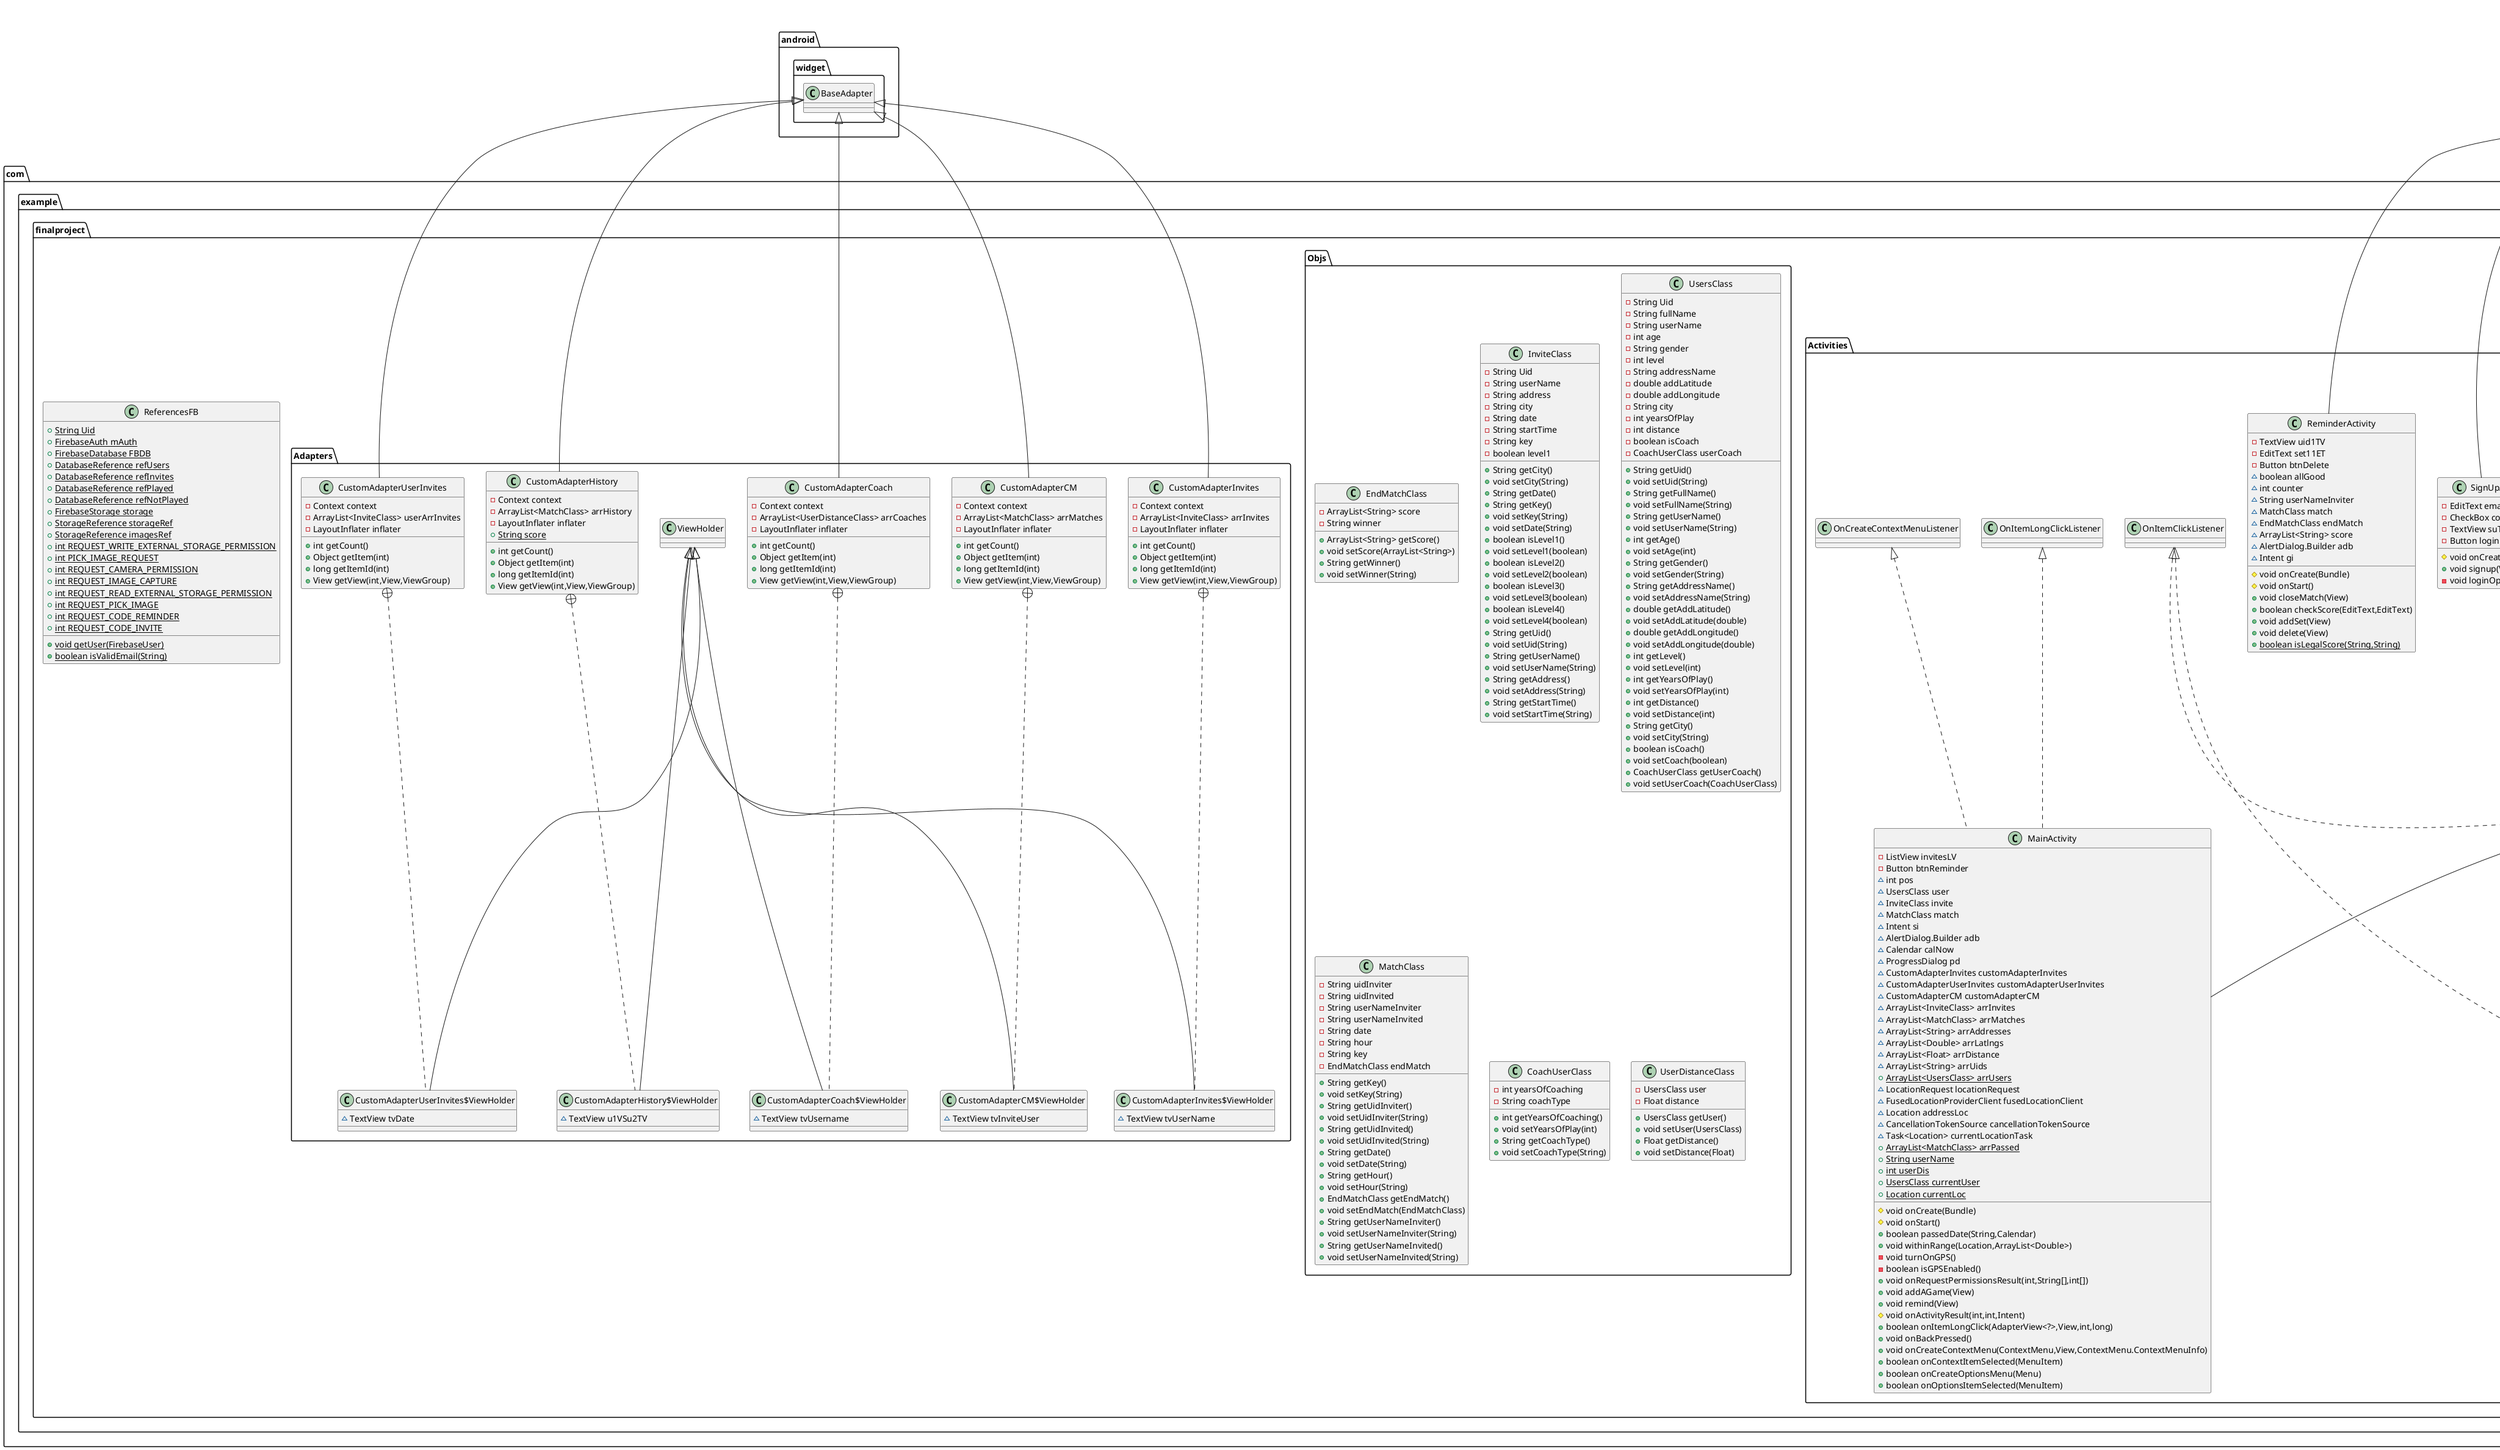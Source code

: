 @startuml
class com.example.finalproject.Objs.EndMatchClass {
- ArrayList<String> score
- String winner
+ ArrayList<String> getScore()
+ void setScore(ArrayList<String>)
+ String getWinner()
+ void setWinner(String)
}


class com.example.finalproject.Activities.ReminderActivity {
- TextView uid1TV
- EditText set11ET
- Button btnDelete
~ boolean allGood
~ int counter
~ String userNameInviter
~ MatchClass match
~ EndMatchClass endMatch
~ ArrayList<String> score
~ AlertDialog.Builder adb
~ Intent gi
# void onCreate(Bundle)
# void onStart()
+ void closeMatch(View)
+ boolean checkScore(EditText,EditText)
+ void addSet(View)
+ void delete(View)
+ {static} boolean isLegalScore(String,String)
}


class com.example.finalproject.Adapters.CustomAdapterUserInvites {
- Context context
- ArrayList<InviteClass> userArrInvites
- LayoutInflater inflater
+ int getCount()
+ Object getItem(int)
+ long getItemId(int)
+ View getView(int,View,ViewGroup)
}


class com.example.finalproject.Adapters.CustomAdapterUserInvites$ViewHolder {
~ TextView tvDate
}

class com.example.finalproject.Activities.RegisterActivity {
- EditText fullNameET
- Switch genderSW
- ImageButton pfpIB
- Button nextBTN
- RadioButton begRB
~ int distance
~ double longitude
~ String fullName
~ UsersClass user
~ CoachUserClass coachUser
~ InviteClass ic
~ LatLng latlng
~ Intent si
~ AlertDialog.Builder adb
~ ProgressDialog pd
+ {static} StorageReference imageRef
# void onCreate(Bundle)
# void onStart()
+ void next(View)
- LatLng getLocationFromAddress(Context,String)
+ void pfp(View)
# void onActivityResult(int,int,Intent)
- void getAddressWithoutCountry(Place)
+ void onRequestPermissionsResult(int,String[],int[])
+ void showPhoto()
+ boolean onCreateOptionsMenu(Menu)
+ boolean onOptionsItemSelected(MenuItem)
}


class com.example.finalproject.Objs.InviteClass {
- String Uid
- String userName
- String address
- String city
- String date
- String startTime
- String key
- boolean level1
+ String getCity()
+ void setCity(String)
+ String getDate()
+ String getKey()
+ void setKey(String)
+ void setDate(String)
+ boolean isLevel1()
+ void setLevel1(boolean)
+ boolean isLevel2()
+ void setLevel2(boolean)
+ boolean isLevel3()
+ void setLevel3(boolean)
+ boolean isLevel4()
+ void setLevel4(boolean)
+ String getUid()
+ void setUid(String)
+ String getUserName()
+ void setUserName(String)
+ String getAddress()
+ void setAddress(String)
+ String getStartTime()
+ void setStartTime(String)
}


class com.example.finalproject.Objs.UsersClass {
- String Uid
- String fullName
- String userName
- int age
- String gender
- int level
- String addressName
- double addLatitude
- double addLongitude
- String city
- int yearsOfPlay
- int distance
- boolean isCoach
- CoachUserClass userCoach
+ String getUid()
+ void setUid(String)
+ String getFullName()
+ void setFullName(String)
+ String getUserName()
+ void setUserName(String)
+ int getAge()
+ void setAge(int)
+ String getGender()
+ void setGender(String)
+ String getAddressName()
+ void setAddressName(String)
+ double getAddLatitude()
+ void setAddLatitude(double)
+ double getAddLongitude()
+ void setAddLongitude(double)
+ int getLevel()
+ void setLevel(int)
+ int getYearsOfPlay()
+ void setYearsOfPlay(int)
+ int getDistance()
+ void setDistance(int)
+ String getCity()
+ void setCity(String)
+ boolean isCoach()
+ void setCoach(boolean)
+ CoachUserClass getUserCoach()
+ void setUserCoach(CoachUserClass)
}


class com.example.finalproject.Adapters.CustomAdapterCoach {
- Context context
- ArrayList<UserDistanceClass> arrCoaches
- LayoutInflater inflater
+ int getCount()
+ Object getItem(int)
+ long getItemId(int)
+ View getView(int,View,ViewGroup)
}


class com.example.finalproject.Adapters.CustomAdapterCoach$ViewHolder {
~ TextView tvUsername
}

class com.example.finalproject.Objs.MatchClass {
- String uidInviter
- String uidInvited
- String userNameInviter
- String userNameInvited
- String date
- String hour
- String key
- EndMatchClass endMatch
+ String getKey()
+ void setKey(String)
+ String getUidInviter()
+ void setUidInviter(String)
+ String getUidInvited()
+ void setUidInvited(String)
+ String getDate()
+ void setDate(String)
+ String getHour()
+ void setHour(String)
+ EndMatchClass getEndMatch()
+ void setEndMatch(EndMatchClass)
+ String getUserNameInviter()
+ void setUserNameInviter(String)
+ String getUserNameInvited()
+ void setUserNameInvited(String)
}


class com.example.finalproject.Objs.CoachUserClass {
- int yearsOfCoaching
- String coachType
+ int getYearsOfCoaching()
+ void setYearsOfPlay(int)
+ String getCoachType()
+ void setCoachType(String)
}


class com.example.finalproject.Adapters.CustomAdapterInvites {
- Context context
- ArrayList<InviteClass> arrInvites
- LayoutInflater inflater
+ int getCount()
+ Object getItem(int)
+ long getItemId(int)
+ View getView(int,View,ViewGroup)
}


class com.example.finalproject.Adapters.CustomAdapterInvites$ViewHolder {
~ TextView tvUserName
}

class com.example.finalproject.Activities.ProfileActivity {
- TextView fullNameTV
- ListView historyMatchesLV
- ImageView pfpIV
- LinearLayout coachLayout
- Button editBTN
~ MatchClass history
~ Intent gi
~ ArrayList<MatchClass> arrHistory
~ CustomAdapterHistory historyCA
~ AlertDialog.Builder adb
~ ProgressDialog pd
~ StorageReference imageRef
# void onCreate(Bundle)
# void onStart()
+ void edit(View)
+ void editCoach(View)
+ void showPhoto()
+ void onItemClick(AdapterView<?>,View,int,long)
+ void userProfile(String)
+ void history(String)
+ boolean onCreateOptionsMenu(Menu)
+ boolean onOptionsItemSelected(MenuItem)
}


class com.example.finalproject.Activities.LoginActivity {
- EditText emailET
- CheckBox conCB
- TextView regTV
- Button loginBTN
~ UsersClass user
~ Intent si
# void onCreate(Bundle)
+ void login(View)
- void signUpOption()
}


class com.example.finalproject.Activities.MainActivity {
- ListView invitesLV
- Button btnReminder
~ int pos
~ UsersClass user
~ InviteClass invite
~ MatchClass match
~ Intent si
~ AlertDialog.Builder adb
~ Calendar calNow
~ ProgressDialog pd
~ CustomAdapterInvites customAdapterInvites
~ CustomAdapterUserInvites customAdapterUserInvites
~ CustomAdapterCM customAdapterCM
~ ArrayList<InviteClass> arrInvites
~ ArrayList<MatchClass> arrMatches
~ ArrayList<String> arrAddresses
~ ArrayList<Double> arrLatlngs
~ ArrayList<Float> arrDistance
~ ArrayList<String> arrUids
+ {static} ArrayList<UsersClass> arrUsers
~ LocationRequest locationRequest
~ FusedLocationProviderClient fusedLocationClient
~ Location addressLoc
~ CancellationTokenSource cancellationTokenSource
~ Task<Location> currentLocationTask
+ {static} ArrayList<MatchClass> arrPassed
+ {static} String userName
+ {static} int userDis
+ {static} UsersClass currentUser
+ {static} Location currentLoc
# void onCreate(Bundle)
# void onStart()
+ boolean passedDate(String,Calendar)
+ void withinRange(Location,ArrayList<Double>)
- void turnOnGPS()
- boolean isGPSEnabled()
+ void onRequestPermissionsResult(int,String[],int[])
+ void addAGame(View)
+ void remind(View)
# void onActivityResult(int,int,Intent)
+ boolean onItemLongClick(AdapterView<?>,View,int,long)
+ void onBackPressed()
+ void onCreateContextMenu(ContextMenu,View,ContextMenu.ContextMenuInfo)
+ boolean onContextItemSelected(MenuItem)
+ boolean onCreateOptionsMenu(Menu)
+ boolean onOptionsItemSelected(MenuItem)
}


class com.example.finalproject.Activities.OpeningActivity {
- Button loginBTN
# void onCreate(Bundle)
# void onStart()
+ void signUp(View)
+ void login(View)
}


class com.example.finalproject.Adapters.CustomAdapterCM {
- Context context
- ArrayList<MatchClass> arrMatches
- LayoutInflater inflater
+ int getCount()
+ Object getItem(int)
+ long getItemId(int)
+ View getView(int,View,ViewGroup)
}


class com.example.finalproject.Adapters.CustomAdapterCM$ViewHolder {
~ TextView tvInviteUser
}

class com.example.finalproject.Adapters.CustomAdapterHistory {
- Context context
- ArrayList<MatchClass> arrHistory
- LayoutInflater inflater
+ {static} String score
+ int getCount()
+ Object getItem(int)
+ long getItemId(int)
+ View getView(int,View,ViewGroup)
}


class com.example.finalproject.Adapters.CustomAdapterHistory$ViewHolder {
~ TextView u1VSu2TV
}

class com.example.finalproject.ReferencesFB {
+ {static} String Uid
+ {static} FirebaseAuth mAuth
+ {static} FirebaseDatabase FBDB
+ {static} DatabaseReference refUsers
+ {static} DatabaseReference refInvites
+ {static} DatabaseReference refPlayed
+ {static} DatabaseReference refNotPlayed
+ {static} FirebaseStorage storage
+ {static} StorageReference storageRef
+ {static} StorageReference imagesRef
+ {static} int REQUEST_WRITE_EXTERNAL_STORAGE_PERMISSION
+ {static} int PICK_IMAGE_REQUEST
+ {static} int REQUEST_CAMERA_PERMISSION
+ {static} int REQUEST_IMAGE_CAPTURE
+ {static} int REQUEST_READ_EXTERNAL_STORAGE_PERMISSION
+ {static} int REQUEST_PICK_IMAGE
+ {static} int REQUEST_CODE_REMINDER
+ {static} int REQUEST_CODE_INVITE
+ {static} void getUser(FirebaseUser)
+ {static} boolean isValidEmail(String)
}


class com.example.finalproject.Activities.InvitationActivity {
- RadioButton RB1
- Button startBTN
- TextView clearTV
~ int year
~ boolean level1
~ boolean dateChoose
~ String timeFormatStart
~ InviteClass ic
~ Calendar calNow
~ Intent gi
~ TimePickerDialog.OnTimeSetListener onTimeSetListener
# void onCreate(Bundle)
# void onStart()
- void showDatePickerDialog()
+ void createBtn(View)
+ void startBTN(View)
- void openTimePickerDialog(boolean)
}


class com.example.finalproject.Objs.UserDistanceClass {
- UsersClass user
- Float distance
+ UsersClass getUser()
+ void setUser(UsersClass)
+ Float getDistance()
+ void setDistance(Float)
}


class com.example.finalproject.Activities.CoachActivity {
- ListView closeToYouLV
- Button btnJoin
~ boolean orderClass
~ int position
~ Intent si
~ UsersClass user
~ UserDistanceClass distance
~ ArrayList<UserDistanceClass> arrDistance
~ ArrayList<UsersClass> arrUsers
~ CustomAdapterCoach customAdapterCoach
~ AlertDialog.Builder adb
~ Location tempLoc
+ {static} boolean cameFromCoach
# void onCreate(Bundle)
+ void sortBTN(View)
+ void join(View)
+ void onItemClick(AdapterView<?>,View,int,long)
+ void onCreateContextMenu(ContextMenu,View,ContextMenu.ContextMenuInfo)
+ boolean onContextItemSelected(MenuItem)
+ boolean onCreateOptionsMenu(Menu)
+ boolean onOptionsItemSelected(MenuItem)
}


class com.example.finalproject.Activities.JoinAsCoachActivity {
- EditText yearsOfCoachingEt
- RadioButton begCRB
- Button btnFinish
~ String coachType
~ CoachUserClass userCoach
~ Intent profileGI
# void onCreate(Bundle)
+ void finishBTN(View)
+ boolean onCreateOptionsMenu(Menu)
+ boolean onOptionsItemSelected(MenuItem)
}


class com.example.finalproject.Activities.SignUpActivity {
- EditText emailET
- CheckBox conCB
- TextView suTV
- Button loginBTN
# void onCreate(Bundle)
+ void signup(View)
- void loginOption()
}




androidx.appcompat.app.AppCompatActivity <|-- com.example.finalproject.Activities.ReminderActivity
android.widget.BaseAdapter <|-- com.example.finalproject.Adapters.CustomAdapterUserInvites
com.example.finalproject.Adapters.CustomAdapterUserInvites +.. com.example.finalproject.Adapters.CustomAdapterUserInvites$ViewHolder
com.example.finalproject.Adapters.ViewHolder <|-- com.example.finalproject.Adapters.CustomAdapterUserInvites$ViewHolder
androidx.appcompat.app.AppCompatActivity <|-- com.example.finalproject.Activities.RegisterActivity
android.widget.BaseAdapter <|-- com.example.finalproject.Adapters.CustomAdapterCoach
com.example.finalproject.Adapters.CustomAdapterCoach +.. com.example.finalproject.Adapters.CustomAdapterCoach$ViewHolder
com.example.finalproject.Adapters.ViewHolder <|-- com.example.finalproject.Adapters.CustomAdapterCoach$ViewHolder
android.widget.BaseAdapter <|-- com.example.finalproject.Adapters.CustomAdapterInvites
com.example.finalproject.Adapters.CustomAdapterInvites +.. com.example.finalproject.Adapters.CustomAdapterInvites$ViewHolder
com.example.finalproject.Adapters.ViewHolder <|-- com.example.finalproject.Adapters.CustomAdapterInvites$ViewHolder
com.example.finalproject.Activities.OnItemClickListener <|.. com.example.finalproject.Activities.ProfileActivity
androidx.appcompat.app.AppCompatActivity <|-- com.example.finalproject.Activities.ProfileActivity
androidx.appcompat.app.AppCompatActivity <|-- com.example.finalproject.Activities.LoginActivity
com.example.finalproject.Activities.OnItemLongClickListener <|.. com.example.finalproject.Activities.MainActivity
com.example.finalproject.Activities.OnCreateContextMenuListener <|.. com.example.finalproject.Activities.MainActivity
androidx.appcompat.app.AppCompatActivity <|-- com.example.finalproject.Activities.MainActivity
androidx.appcompat.app.AppCompatActivity <|-- com.example.finalproject.Activities.OpeningActivity
android.widget.BaseAdapter <|-- com.example.finalproject.Adapters.CustomAdapterCM
com.example.finalproject.Adapters.CustomAdapterCM +.. com.example.finalproject.Adapters.CustomAdapterCM$ViewHolder
com.example.finalproject.Adapters.ViewHolder <|-- com.example.finalproject.Adapters.CustomAdapterCM$ViewHolder
android.widget.BaseAdapter <|-- com.example.finalproject.Adapters.CustomAdapterHistory
com.example.finalproject.Adapters.CustomAdapterHistory +.. com.example.finalproject.Adapters.CustomAdapterHistory$ViewHolder
com.example.finalproject.Adapters.ViewHolder <|-- com.example.finalproject.Adapters.CustomAdapterHistory$ViewHolder
androidx.appcompat.app.AppCompatActivity <|-- com.example.finalproject.Activities.InvitationActivity
com.example.finalproject.Activities.OnItemClickListener <|.. com.example.finalproject.Activities.CoachActivity
androidx.appcompat.app.AppCompatActivity <|-- com.example.finalproject.Activities.CoachActivity
androidx.appcompat.app.AppCompatActivity <|-- com.example.finalproject.Activities.JoinAsCoachActivity
androidx.appcompat.app.AppCompatActivity <|-- com.example.finalproject.Activities.SignUpActivity
@enduml